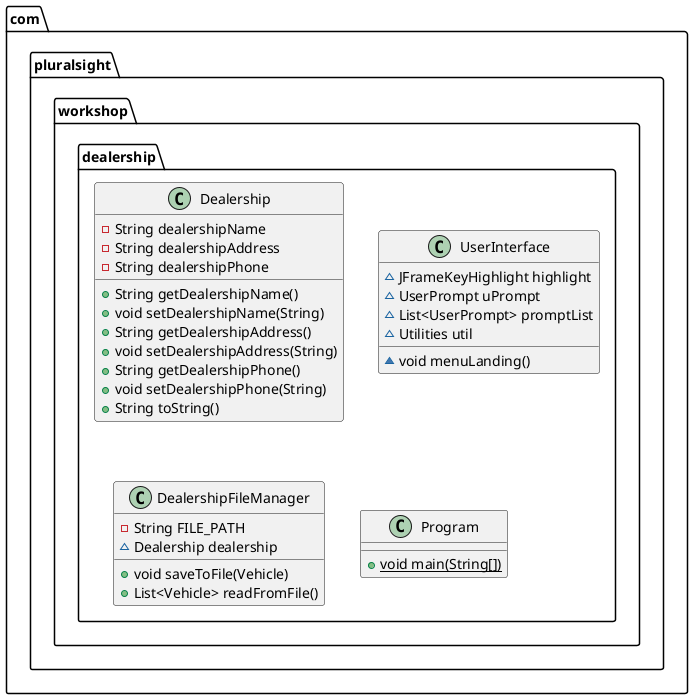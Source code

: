 @startuml
class com.pluralsight.workshop.dealership.Dealership {
- String dealershipName
- String dealershipAddress
- String dealershipPhone
+ String getDealershipName()
+ void setDealershipName(String)
+ String getDealershipAddress()
+ void setDealershipAddress(String)
+ String getDealershipPhone()
+ void setDealershipPhone(String)
+ String toString()
}


class com.pluralsight.workshop.dealership.UserInterface {
~ JFrameKeyHighlight highlight
~ UserPrompt uPrompt
~ List<UserPrompt> promptList
~ Utilities util
~ void menuLanding()
}


class com.pluralsight.workshop.dealership.DealershipFileManager {
- String FILE_PATH
~ Dealership dealership
+ void saveToFile(Vehicle)
+ List<Vehicle> readFromFile()
}


class com.pluralsight.workshop.dealership.Program {
+ {static} void main(String[])
}

@enduml